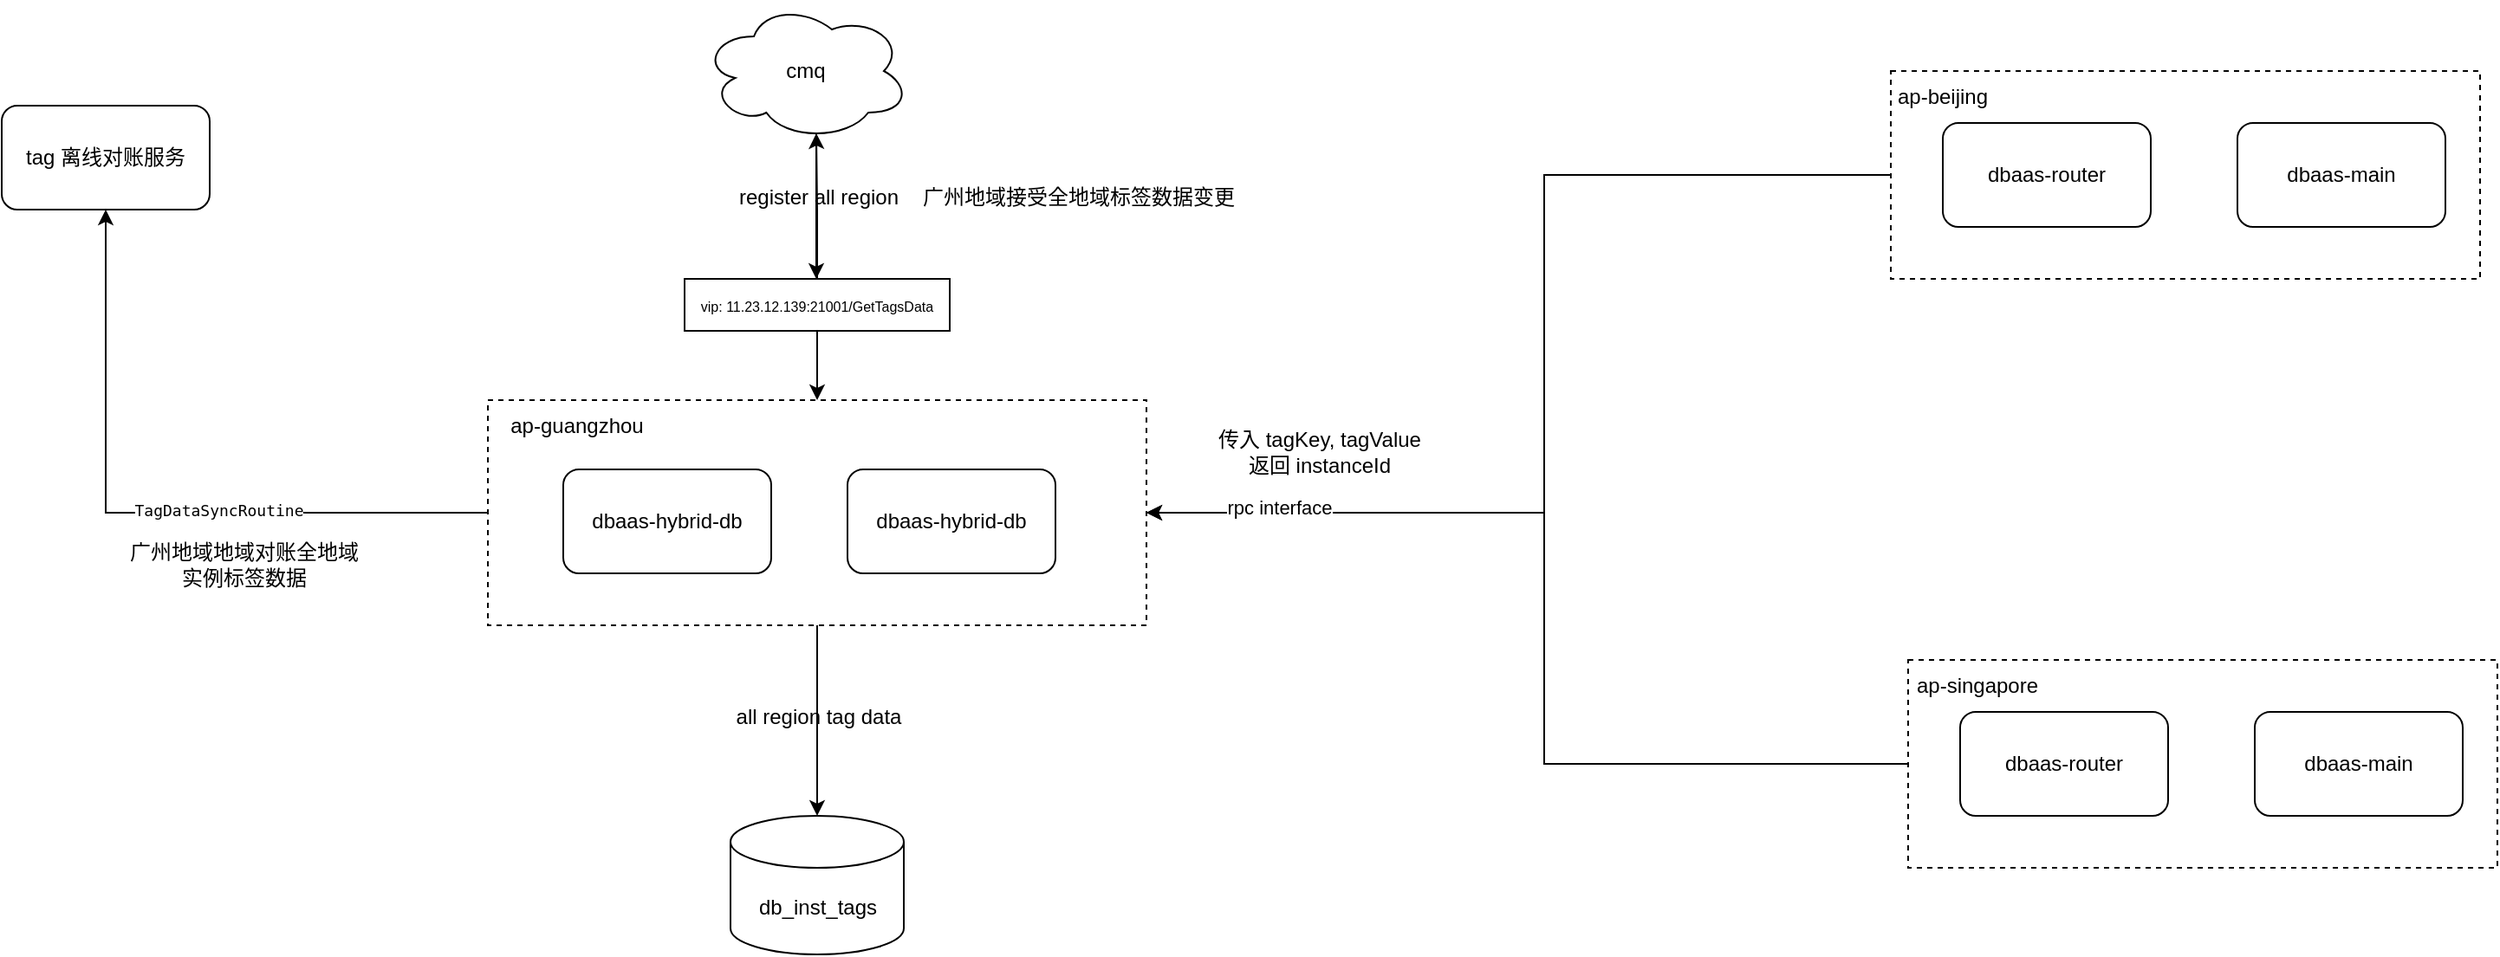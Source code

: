 <mxfile version="24.7.3" type="github">
  <diagram name="第 1 页" id="o16jT8s6Q-hIHPiViAWH">
    <mxGraphModel dx="2303" dy="981" grid="1" gridSize="10" guides="1" tooltips="1" connect="1" arrows="1" fold="1" page="1" pageScale="1" pageWidth="827" pageHeight="1169" math="0" shadow="0">
      <root>
        <mxCell id="0" />
        <mxCell id="1" parent="0" />
        <mxCell id="NYipR0PiHKViFvUqOCkT-19" value="" style="group" vertex="1" connectable="0" parent="1">
          <mxGeometry x="160" y="100" width="440.5" height="550" as="geometry" />
        </mxCell>
        <mxCell id="NYipR0PiHKViFvUqOCkT-14" value="" style="rounded=0;whiteSpace=wrap;html=1;dashed=1;container=1;" vertex="1" parent="NYipR0PiHKViFvUqOCkT-19">
          <mxGeometry x="0.5" y="230" width="380" height="130" as="geometry" />
        </mxCell>
        <mxCell id="NYipR0PiHKViFvUqOCkT-1" value="db_inst_tags" style="shape=cylinder3;whiteSpace=wrap;html=1;boundedLbl=1;backgroundOutline=1;size=15;" vertex="1" parent="NYipR0PiHKViFvUqOCkT-19">
          <mxGeometry x="140.5" y="470" width="100" height="80" as="geometry" />
        </mxCell>
        <mxCell id="NYipR0PiHKViFvUqOCkT-3" value="dbaas-hybrid-db" style="rounded=1;whiteSpace=wrap;html=1;" vertex="1" parent="NYipR0PiHKViFvUqOCkT-19">
          <mxGeometry x="44" y="270" width="120" height="60" as="geometry" />
        </mxCell>
        <mxCell id="NYipR0PiHKViFvUqOCkT-5" value="dbaas-hybrid-db" style="rounded=1;whiteSpace=wrap;html=1;" vertex="1" parent="NYipR0PiHKViFvUqOCkT-19">
          <mxGeometry x="208" y="270" width="120" height="60" as="geometry" />
        </mxCell>
        <mxCell id="NYipR0PiHKViFvUqOCkT-12" style="edgeStyle=orthogonalEdgeStyle;rounded=0;orthogonalLoop=1;jettySize=auto;html=1;" edge="1" parent="NYipR0PiHKViFvUqOCkT-19" source="NYipR0PiHKViFvUqOCkT-7">
          <mxGeometry relative="1" as="geometry">
            <mxPoint x="190.5" y="230" as="targetPoint" />
          </mxGeometry>
        </mxCell>
        <mxCell id="NYipR0PiHKViFvUqOCkT-7" value="&lt;font style=&quot;font-size: 8px;&quot;&gt;vip: 11.23.12.139:21001/GetTagsData&lt;/font&gt;" style="rounded=0;whiteSpace=wrap;html=1;" vertex="1" parent="NYipR0PiHKViFvUqOCkT-19">
          <mxGeometry x="114" y="160" width="153" height="30" as="geometry" />
        </mxCell>
        <mxCell id="NYipR0PiHKViFvUqOCkT-10" style="edgeStyle=orthogonalEdgeStyle;rounded=0;orthogonalLoop=1;jettySize=auto;html=1;exitX=0.55;exitY=0.95;exitDx=0;exitDy=0;exitPerimeter=0;" edge="1" parent="NYipR0PiHKViFvUqOCkT-19" source="NYipR0PiHKViFvUqOCkT-8">
          <mxGeometry relative="1" as="geometry">
            <mxPoint x="190" y="160" as="targetPoint" />
          </mxGeometry>
        </mxCell>
        <mxCell id="NYipR0PiHKViFvUqOCkT-8" value="cmq" style="ellipse;shape=cloud;whiteSpace=wrap;html=1;" vertex="1" parent="NYipR0PiHKViFvUqOCkT-19">
          <mxGeometry x="124" width="120" height="80" as="geometry" />
        </mxCell>
        <mxCell id="NYipR0PiHKViFvUqOCkT-9" style="edgeStyle=orthogonalEdgeStyle;rounded=0;orthogonalLoop=1;jettySize=auto;html=1;exitX=0.5;exitY=0;exitDx=0;exitDy=0;entryX=0.55;entryY=0.95;entryDx=0;entryDy=0;entryPerimeter=0;" edge="1" parent="NYipR0PiHKViFvUqOCkT-19" source="NYipR0PiHKViFvUqOCkT-7" target="NYipR0PiHKViFvUqOCkT-8">
          <mxGeometry relative="1" as="geometry" />
        </mxCell>
        <mxCell id="NYipR0PiHKViFvUqOCkT-11" value="register all region" style="text;html=1;align=center;verticalAlign=middle;resizable=0;points=[];autosize=1;strokeColor=none;fillColor=none;" vertex="1" parent="NYipR0PiHKViFvUqOCkT-19">
          <mxGeometry x="130.5" y="98" width="120" height="30" as="geometry" />
        </mxCell>
        <mxCell id="NYipR0PiHKViFvUqOCkT-16" value="all region tag data" style="text;html=1;align=center;verticalAlign=middle;resizable=0;points=[];autosize=1;strokeColor=none;fillColor=none;" vertex="1" parent="NYipR0PiHKViFvUqOCkT-19">
          <mxGeometry x="130.5" y="398" width="120" height="30" as="geometry" />
        </mxCell>
        <mxCell id="NYipR0PiHKViFvUqOCkT-17" value="ap-guangzhou" style="text;html=1;align=center;verticalAlign=middle;whiteSpace=wrap;rounded=0;" vertex="1" parent="NYipR0PiHKViFvUqOCkT-19">
          <mxGeometry y="230" width="104" height="30" as="geometry" />
        </mxCell>
        <mxCell id="NYipR0PiHKViFvUqOCkT-18" style="edgeStyle=orthogonalEdgeStyle;rounded=0;orthogonalLoop=1;jettySize=auto;html=1;exitX=0.5;exitY=1;exitDx=0;exitDy=0;entryX=0.5;entryY=0;entryDx=0;entryDy=0;entryPerimeter=0;" edge="1" parent="NYipR0PiHKViFvUqOCkT-19" source="NYipR0PiHKViFvUqOCkT-14" target="NYipR0PiHKViFvUqOCkT-1">
          <mxGeometry relative="1" as="geometry" />
        </mxCell>
        <mxCell id="NYipR0PiHKViFvUqOCkT-48" value="广州地域接受全地域标签数据变更" style="text;html=1;align=center;verticalAlign=middle;resizable=0;points=[];autosize=1;strokeColor=none;fillColor=none;" vertex="1" parent="NYipR0PiHKViFvUqOCkT-19">
          <mxGeometry x="240.5" y="98" width="200" height="30" as="geometry" />
        </mxCell>
        <mxCell id="NYipR0PiHKViFvUqOCkT-26" value="tag 离线对账服务" style="rounded=1;whiteSpace=wrap;html=1;" vertex="1" parent="1">
          <mxGeometry x="-120" y="160" width="120" height="60" as="geometry" />
        </mxCell>
        <mxCell id="NYipR0PiHKViFvUqOCkT-29" value="" style="group" vertex="1" connectable="0" parent="1">
          <mxGeometry x="970" y="140" width="340" height="120" as="geometry" />
        </mxCell>
        <mxCell id="NYipR0PiHKViFvUqOCkT-24" value="" style="rounded=0;whiteSpace=wrap;html=1;dashed=1;container=0;" vertex="1" parent="NYipR0PiHKViFvUqOCkT-29">
          <mxGeometry width="340" height="120" as="geometry" />
        </mxCell>
        <mxCell id="NYipR0PiHKViFvUqOCkT-27" value="ap-beijing" style="text;html=1;align=center;verticalAlign=middle;whiteSpace=wrap;rounded=0;container=0;" vertex="1" parent="NYipR0PiHKViFvUqOCkT-29">
          <mxGeometry width="60" height="30" as="geometry" />
        </mxCell>
        <mxCell id="NYipR0PiHKViFvUqOCkT-22" value="dbaas-router" style="rounded=1;whiteSpace=wrap;html=1;container=0;" vertex="1" parent="NYipR0PiHKViFvUqOCkT-29">
          <mxGeometry x="30" y="30" width="120" height="60" as="geometry" />
        </mxCell>
        <mxCell id="NYipR0PiHKViFvUqOCkT-23" value="dbaas-main" style="rounded=1;whiteSpace=wrap;html=1;container=0;" vertex="1" parent="NYipR0PiHKViFvUqOCkT-29">
          <mxGeometry x="200" y="30" width="120" height="60" as="geometry" />
        </mxCell>
        <mxCell id="NYipR0PiHKViFvUqOCkT-31" value="" style="group" vertex="1" connectable="0" parent="1">
          <mxGeometry x="980" y="480" width="340" height="120" as="geometry" />
        </mxCell>
        <mxCell id="NYipR0PiHKViFvUqOCkT-32" value="" style="rounded=0;whiteSpace=wrap;html=1;dashed=1;container=0;" vertex="1" parent="NYipR0PiHKViFvUqOCkT-31">
          <mxGeometry width="340" height="120" as="geometry" />
        </mxCell>
        <mxCell id="NYipR0PiHKViFvUqOCkT-33" value="ap-singapore" style="text;html=1;align=center;verticalAlign=middle;whiteSpace=wrap;rounded=0;container=0;" vertex="1" parent="NYipR0PiHKViFvUqOCkT-31">
          <mxGeometry width="80" height="30" as="geometry" />
        </mxCell>
        <mxCell id="NYipR0PiHKViFvUqOCkT-34" value="dbaas-router" style="rounded=1;whiteSpace=wrap;html=1;container=0;" vertex="1" parent="NYipR0PiHKViFvUqOCkT-31">
          <mxGeometry x="30" y="30" width="120" height="60" as="geometry" />
        </mxCell>
        <mxCell id="NYipR0PiHKViFvUqOCkT-35" value="dbaas-main" style="rounded=1;whiteSpace=wrap;html=1;container=0;" vertex="1" parent="NYipR0PiHKViFvUqOCkT-31">
          <mxGeometry x="200" y="30" width="120" height="60" as="geometry" />
        </mxCell>
        <mxCell id="NYipR0PiHKViFvUqOCkT-36" style="edgeStyle=orthogonalEdgeStyle;rounded=0;orthogonalLoop=1;jettySize=auto;html=1;exitX=0;exitY=0.5;exitDx=0;exitDy=0;entryX=1;entryY=0.5;entryDx=0;entryDy=0;" edge="1" parent="1" source="NYipR0PiHKViFvUqOCkT-24" target="NYipR0PiHKViFvUqOCkT-14">
          <mxGeometry relative="1" as="geometry">
            <Array as="points">
              <mxPoint x="770" y="200" />
              <mxPoint x="770" y="395" />
            </Array>
          </mxGeometry>
        </mxCell>
        <mxCell id="NYipR0PiHKViFvUqOCkT-38" style="edgeStyle=orthogonalEdgeStyle;rounded=0;orthogonalLoop=1;jettySize=auto;html=1;exitX=0;exitY=0.5;exitDx=0;exitDy=0;entryX=1;entryY=0.5;entryDx=0;entryDy=0;" edge="1" parent="1" source="NYipR0PiHKViFvUqOCkT-32" target="NYipR0PiHKViFvUqOCkT-14">
          <mxGeometry relative="1" as="geometry">
            <Array as="points">
              <mxPoint x="770" y="540" />
              <mxPoint x="770" y="395" />
            </Array>
          </mxGeometry>
        </mxCell>
        <mxCell id="NYipR0PiHKViFvUqOCkT-39" value="rpc interface" style="edgeLabel;html=1;align=center;verticalAlign=middle;resizable=0;points=[];" vertex="1" connectable="0" parent="NYipR0PiHKViFvUqOCkT-38">
          <mxGeometry x="0.738" y="-3" relative="1" as="geometry">
            <mxPoint as="offset" />
          </mxGeometry>
        </mxCell>
        <mxCell id="NYipR0PiHKViFvUqOCkT-41" value="传入 tagKey, tagValue&lt;div&gt;返回 instanceId&lt;/div&gt;" style="text;html=1;align=center;verticalAlign=middle;resizable=0;points=[];autosize=1;strokeColor=none;fillColor=none;" vertex="1" parent="1">
          <mxGeometry x="570" y="340" width="140" height="40" as="geometry" />
        </mxCell>
        <mxCell id="NYipR0PiHKViFvUqOCkT-43" style="edgeStyle=orthogonalEdgeStyle;rounded=0;orthogonalLoop=1;jettySize=auto;html=1;exitX=0;exitY=0.5;exitDx=0;exitDy=0;entryX=0.5;entryY=1;entryDx=0;entryDy=0;" edge="1" parent="1" source="NYipR0PiHKViFvUqOCkT-14" target="NYipR0PiHKViFvUqOCkT-26">
          <mxGeometry relative="1" as="geometry" />
        </mxCell>
        <mxCell id="NYipR0PiHKViFvUqOCkT-44" value="&lt;div style=&quot;color: rgb(8, 8, 8); font-family: Monaco, monospace;&quot;&gt;&lt;pre style=&quot;&quot;&gt;&lt;span style=&quot;color: rgb(0, 0, 0);&quot;&gt;&lt;font style=&quot;font-size: 9px;&quot;&gt;TagDataSyncRoutine&lt;/font&gt;&lt;/span&gt;&lt;/pre&gt;&lt;/div&gt;" style="edgeLabel;html=1;align=center;verticalAlign=middle;resizable=0;points=[];" vertex="1" connectable="0" parent="NYipR0PiHKViFvUqOCkT-43">
          <mxGeometry x="-0.213" y="-2" relative="1" as="geometry">
            <mxPoint as="offset" />
          </mxGeometry>
        </mxCell>
        <mxCell id="NYipR0PiHKViFvUqOCkT-47" value="广州地域地域对账全地域实例标签数据" style="text;html=1;align=center;verticalAlign=middle;whiteSpace=wrap;rounded=0;" vertex="1" parent="1">
          <mxGeometry x="-50" y="410" width="140" height="30" as="geometry" />
        </mxCell>
      </root>
    </mxGraphModel>
  </diagram>
</mxfile>
